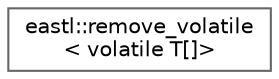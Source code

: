 digraph "类继承关系图"
{
 // LATEX_PDF_SIZE
  bgcolor="transparent";
  edge [fontname=Helvetica,fontsize=10,labelfontname=Helvetica,labelfontsize=10];
  node [fontname=Helvetica,fontsize=10,shape=box,height=0.2,width=0.4];
  rankdir="LR";
  Node0 [id="Node000000",label="eastl::remove_volatile\l\< volatile T[]\>",height=0.2,width=0.4,color="grey40", fillcolor="white", style="filled",URL="$structeastl_1_1remove__volatile_3_01volatile_01_t_0f_0e_4.html",tooltip=" "];
}
